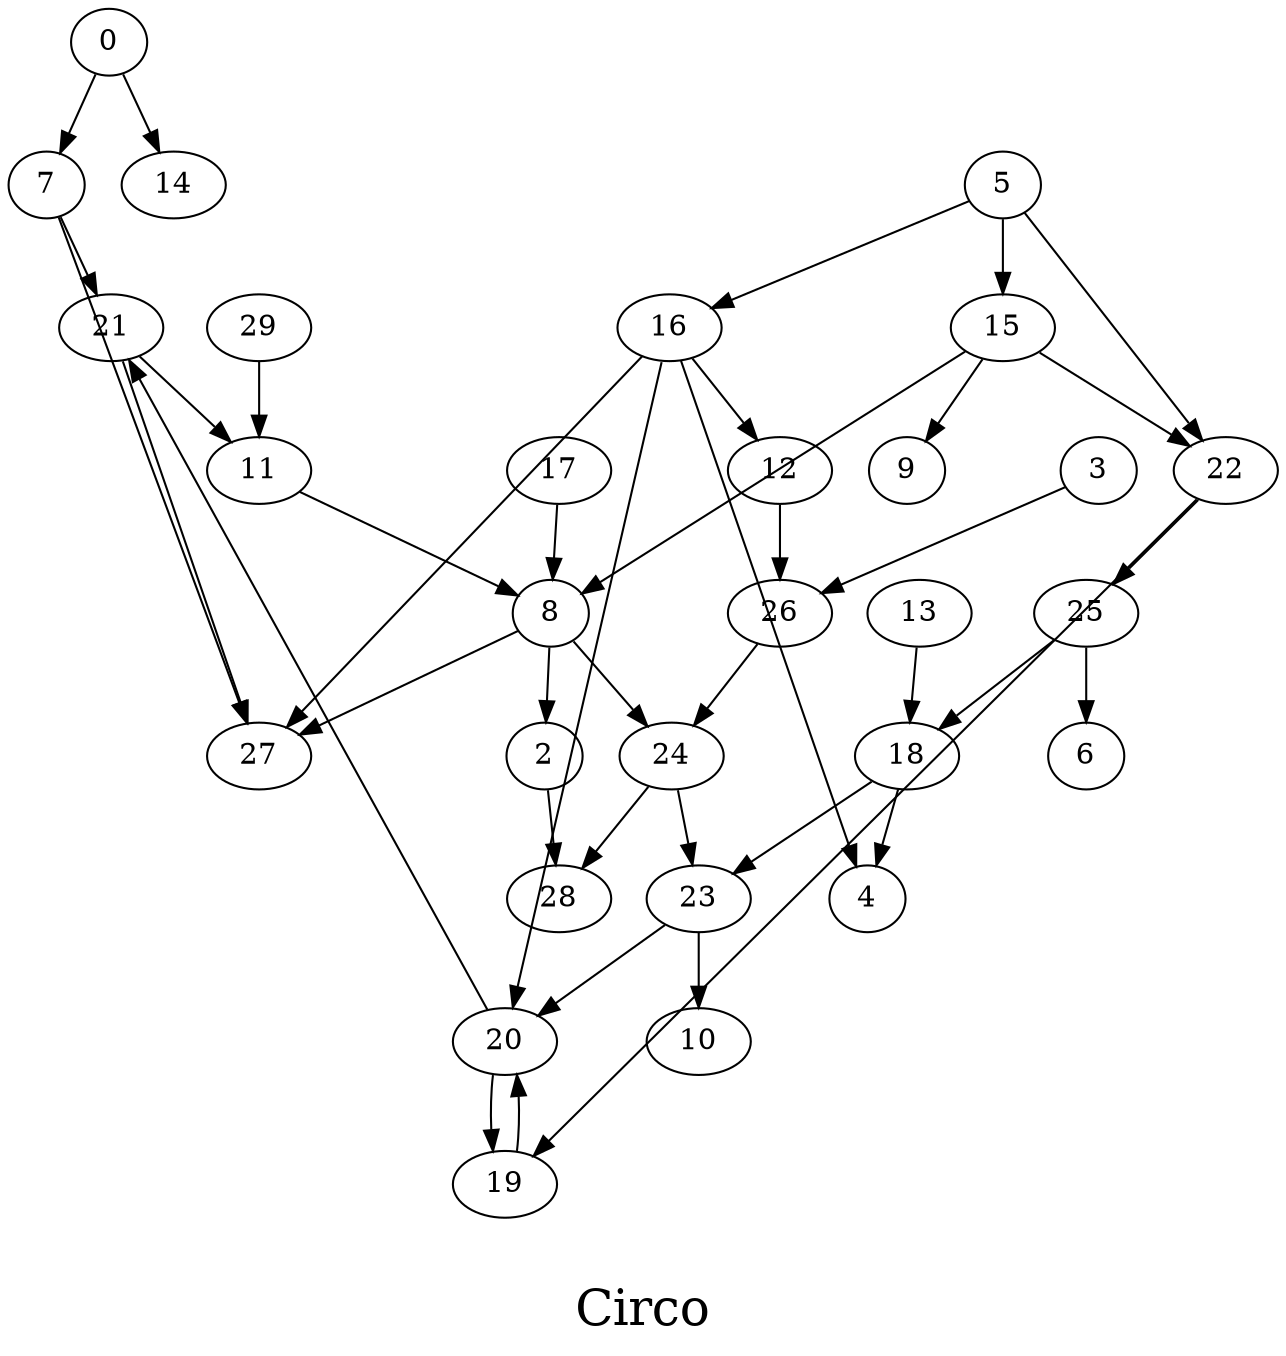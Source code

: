 /*****
Circo
*****/

digraph G {
  graph [splines=false overlap=false]
  node  [shape=ellipse, width=0.3, height=0.3]
  0 ;
  7 ;
  14 ;
  2 ;
  28 ;
  3 ;
  26 ;
  5 ;
  15 ;
  16 ;
  22 ;
  21 ;
  27 ;
  8 ;
  24 ;
  11 ;
  12 ;
  13 ;
  18 ;
  9 ;
  4 ;
  20 ;
  17 ;
  23 ;
  19 ;
  25 ;
  10 ;
  6 ;
  29 ;
  0 -> 7;
  0 -> 14;
  7 -> 21;
  7 -> 27;
  2 -> 28;
  3 -> 26;
  26 -> 24;
  5 -> 15;
  5 -> 16;
  5 -> 22;
  15 -> 8;
  15 -> 9;
  15 -> 22;
  16 -> 4;
  16 -> 12;
  16 -> 20;
  16 -> 27;
  22 -> 19;
  22 -> 25;
  21 -> 11;
  21 -> 27;
  8 -> 2;
  8 -> 24;
  8 -> 27;
  24 -> 23;
  24 -> 28;
  11 -> 8;
  12 -> 26;
  13 -> 18;
  18 -> 4;
  18 -> 23;
  20 -> 19;
  20 -> 21;
  17 -> 8;
  23 -> 10;
  23 -> 20;
  19 -> 20;
  25 -> 6;
  25 -> 18;
  29 -> 11;
  label = "\nCirco\n";  fontsize=24;
}
